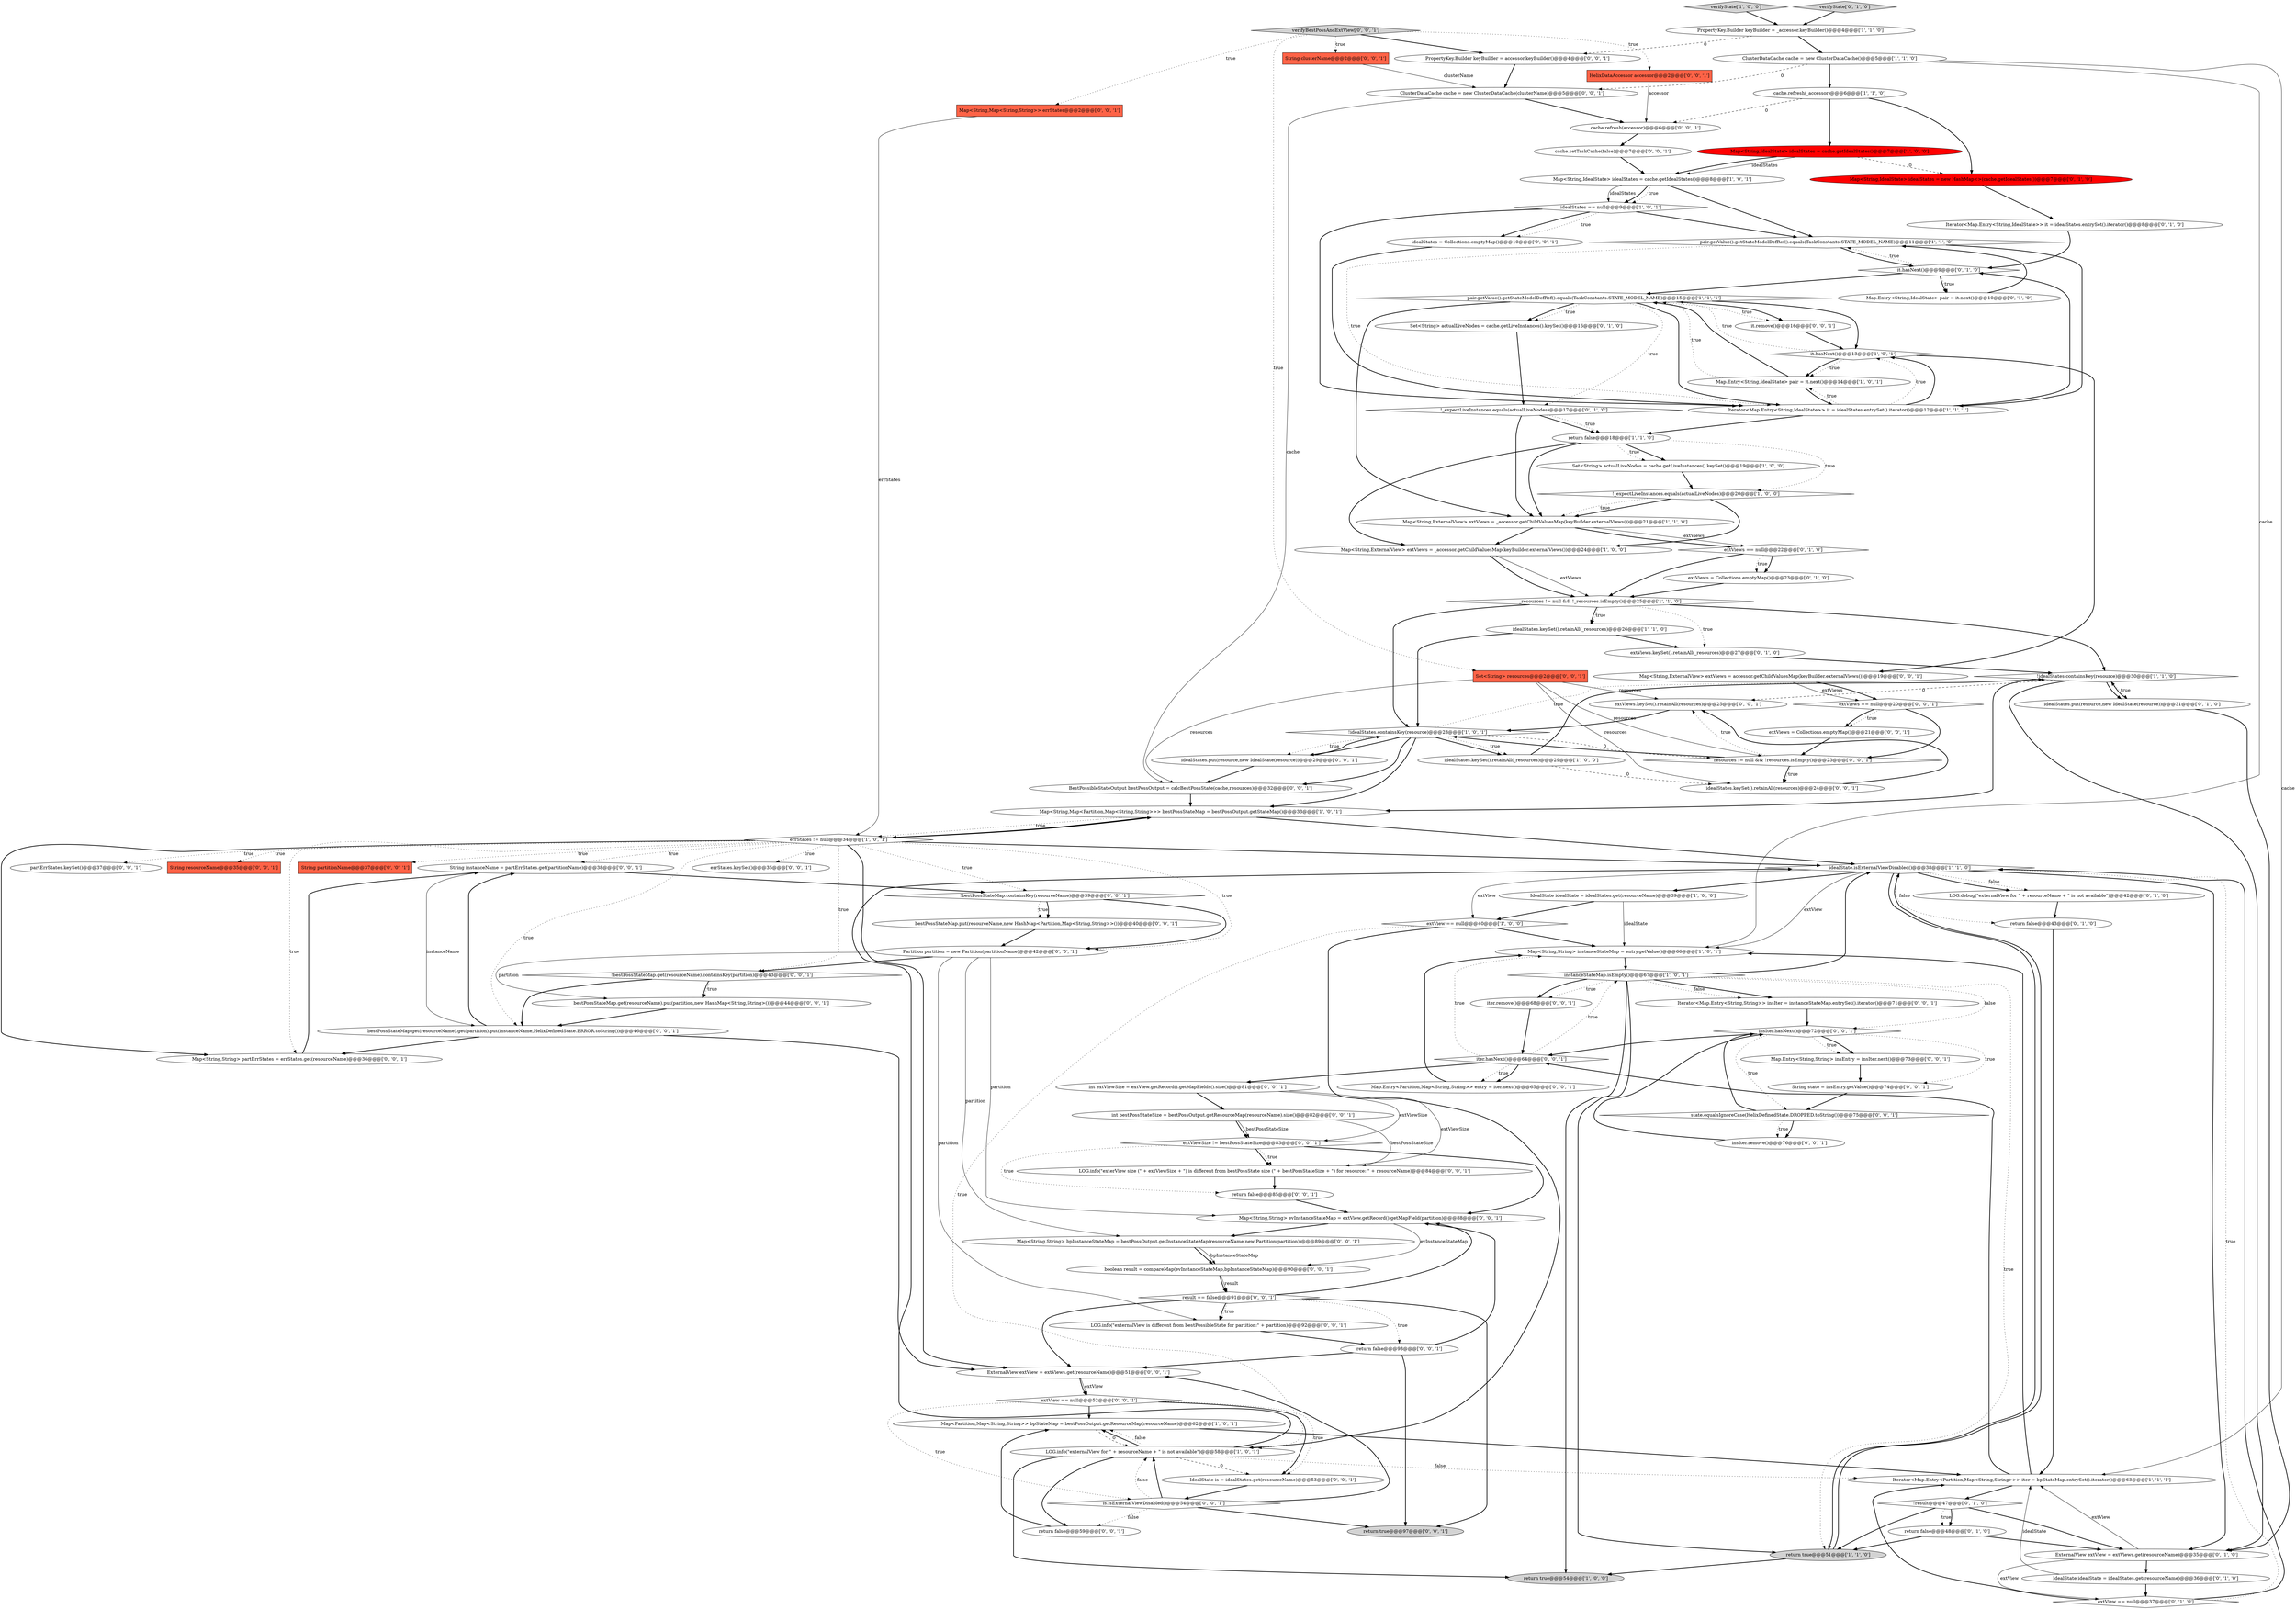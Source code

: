 digraph {
21 [style = filled, label = "idealStates == null@@@9@@@['1', '0', '1']", fillcolor = white, shape = diamond image = "AAA0AAABBB1BBB"];
18 [style = filled, label = "!_expectLiveInstances.equals(actualLiveNodes)@@@20@@@['1', '0', '0']", fillcolor = white, shape = diamond image = "AAA0AAABBB1BBB"];
57 [style = filled, label = "extViewSize != bestPossStateSize@@@83@@@['0', '0', '1']", fillcolor = white, shape = diamond image = "AAA0AAABBB3BBB"];
106 [style = filled, label = "String instanceName = partErrStates.get(partitionName)@@@38@@@['0', '0', '1']", fillcolor = white, shape = ellipse image = "AAA0AAABBB3BBB"];
10 [style = filled, label = "Map<String,String> instanceStateMap = entry.getValue()@@@66@@@['1', '0', '1']", fillcolor = white, shape = ellipse image = "AAA0AAABBB1BBB"];
95 [style = filled, label = "boolean result = compareMap(evInstanceStateMap,bpInstanceStateMap)@@@90@@@['0', '0', '1']", fillcolor = white, shape = ellipse image = "AAA0AAABBB3BBB"];
81 [style = filled, label = "Map.Entry<Partition,Map<String,String>> entry = iter.next()@@@65@@@['0', '0', '1']", fillcolor = white, shape = ellipse image = "AAA0AAABBB3BBB"];
84 [style = filled, label = "insIter.hasNext()@@@72@@@['0', '0', '1']", fillcolor = white, shape = diamond image = "AAA0AAABBB3BBB"];
59 [style = filled, label = "!bestPossStateMap.containsKey(resourceName)@@@39@@@['0', '0', '1']", fillcolor = white, shape = diamond image = "AAA0AAABBB3BBB"];
62 [style = filled, label = "extView == null@@@52@@@['0', '0', '1']", fillcolor = white, shape = diamond image = "AAA0AAABBB3BBB"];
3 [style = filled, label = "return false@@@18@@@['1', '1', '0']", fillcolor = white, shape = ellipse image = "AAA0AAABBB1BBB"];
33 [style = filled, label = "Map<String,Map<Partition,Map<String,String>>> bestPossStateMap = bestPossOutput.getStateMap()@@@33@@@['1', '0', '1']", fillcolor = white, shape = ellipse image = "AAA0AAABBB1BBB"];
37 [style = filled, label = "idealStates.put(resource,new IdealState(resource))@@@31@@@['0', '1', '0']", fillcolor = white, shape = ellipse image = "AAA0AAABBB2BBB"];
71 [style = filled, label = "Map<String,String> bpInstanceStateMap = bestPossOutput.getInstanceStateMap(resourceName,new Partition(partition))@@@89@@@['0', '0', '1']", fillcolor = white, shape = ellipse image = "AAA0AAABBB3BBB"];
42 [style = filled, label = "extViews = Collections.emptyMap()@@@23@@@['0', '1', '0']", fillcolor = white, shape = ellipse image = "AAA0AAABBB2BBB"];
103 [style = filled, label = "resources != null && !resources.isEmpty()@@@23@@@['0', '0', '1']", fillcolor = white, shape = diamond image = "AAA0AAABBB3BBB"];
69 [style = filled, label = "iter.remove()@@@68@@@['0', '0', '1']", fillcolor = white, shape = ellipse image = "AAA0AAABBB3BBB"];
25 [style = filled, label = "Map<String,ExternalView> extViews = _accessor.getChildValuesMap(keyBuilder.externalViews())@@@21@@@['1', '1', '0']", fillcolor = white, shape = ellipse image = "AAA0AAABBB1BBB"];
51 [style = filled, label = "extViews.keySet().retainAll(_resources)@@@27@@@['0', '1', '0']", fillcolor = white, shape = ellipse image = "AAA0AAABBB2BBB"];
83 [style = filled, label = "it.remove()@@@16@@@['0', '0', '1']", fillcolor = white, shape = ellipse image = "AAA0AAABBB3BBB"];
23 [style = filled, label = "pair.getValue().getStateModelDefRef().equals(TaskConstants.STATE_MODEL_NAME)@@@11@@@['1', '1', '0']", fillcolor = white, shape = diamond image = "AAA0AAABBB1BBB"];
108 [style = filled, label = "int bestPossStateSize = bestPossOutput.getResourceMap(resourceName).size()@@@82@@@['0', '0', '1']", fillcolor = white, shape = ellipse image = "AAA0AAABBB3BBB"];
9 [style = filled, label = "Map<Partition,Map<String,String>> bpStateMap = bestPossOutput.getResourceMap(resourceName)@@@62@@@['1', '0', '1']", fillcolor = white, shape = ellipse image = "AAA0AAABBB1BBB"];
4 [style = filled, label = "idealStates.keySet().retainAll(_resources)@@@29@@@['1', '0', '0']", fillcolor = white, shape = ellipse image = "AAA0AAABBB1BBB"];
0 [style = filled, label = "verifyState['1', '0', '0']", fillcolor = lightgray, shape = diamond image = "AAA0AAABBB1BBB"];
105 [style = filled, label = "partErrStates.keySet()@@@37@@@['0', '0', '1']", fillcolor = white, shape = ellipse image = "AAA0AAABBB3BBB"];
14 [style = filled, label = "Map<String,IdealState> idealStates = cache.getIdealStates()@@@7@@@['1', '0', '0']", fillcolor = red, shape = ellipse image = "AAA1AAABBB1BBB"];
101 [style = filled, label = "insIter.remove()@@@76@@@['0', '0', '1']", fillcolor = white, shape = ellipse image = "AAA0AAABBB3BBB"];
65 [style = filled, label = "cache.refresh(accessor)@@@6@@@['0', '0', '1']", fillcolor = white, shape = ellipse image = "AAA0AAABBB3BBB"];
29 [style = filled, label = "return true@@@54@@@['1', '0', '0']", fillcolor = lightgray, shape = ellipse image = "AAA0AAABBB1BBB"];
49 [style = filled, label = "!_expectLiveInstances.equals(actualLiveNodes)@@@17@@@['0', '1', '0']", fillcolor = white, shape = diamond image = "AAA0AAABBB2BBB"];
36 [style = filled, label = "Iterator<Map.Entry<String,IdealState>> it = idealStates.entrySet().iterator()@@@8@@@['0', '1', '0']", fillcolor = white, shape = ellipse image = "AAA0AAABBB2BBB"];
104 [style = filled, label = "String resourceName@@@35@@@['0', '0', '1']", fillcolor = tomato, shape = box image = "AAA0AAABBB3BBB"];
52 [style = filled, label = "String state = insEntry.getValue()@@@74@@@['0', '0', '1']", fillcolor = white, shape = ellipse image = "AAA0AAABBB3BBB"];
47 [style = filled, label = "verifyState['0', '1', '0']", fillcolor = lightgray, shape = diamond image = "AAA0AAABBB2BBB"];
94 [style = filled, label = "ExternalView extView = extViews.get(resourceName)@@@51@@@['0', '0', '1']", fillcolor = white, shape = ellipse image = "AAA0AAABBB3BBB"];
82 [style = filled, label = "Map<String,String> evInstanceStateMap = extView.getRecord().getMapField(partition)@@@88@@@['0', '0', '1']", fillcolor = white, shape = ellipse image = "AAA0AAABBB3BBB"];
2 [style = filled, label = "pair.getValue().getStateModelDefRef().equals(TaskConstants.STATE_MODEL_NAME)@@@15@@@['1', '1', '1']", fillcolor = white, shape = diamond image = "AAA0AAABBB1BBB"];
74 [style = filled, label = "ClusterDataCache cache = new ClusterDataCache(clusterName)@@@5@@@['0', '0', '1']", fillcolor = white, shape = ellipse image = "AAA0AAABBB3BBB"];
91 [style = filled, label = "String partitionName@@@37@@@['0', '0', '1']", fillcolor = tomato, shape = box image = "AAA0AAABBB3BBB"];
77 [style = filled, label = "is.isExternalViewDisabled()@@@54@@@['0', '0', '1']", fillcolor = white, shape = diamond image = "AAA0AAABBB3BBB"];
99 [style = filled, label = "String clusterName@@@2@@@['0', '0', '1']", fillcolor = tomato, shape = box image = "AAA0AAABBB3BBB"];
54 [style = filled, label = "return true@@@97@@@['0', '0', '1']", fillcolor = lightgray, shape = ellipse image = "AAA0AAABBB3BBB"];
43 [style = filled, label = "Set<String> actualLiveNodes = cache.getLiveInstances().keySet()@@@16@@@['0', '1', '0']", fillcolor = white, shape = ellipse image = "AAA0AAABBB2BBB"];
32 [style = filled, label = "return true@@@51@@@['1', '1', '0']", fillcolor = lightgray, shape = ellipse image = "AAA0AAABBB1BBB"];
60 [style = filled, label = "iter.hasNext()@@@64@@@['0', '0', '1']", fillcolor = white, shape = diamond image = "AAA0AAABBB3BBB"];
41 [style = filled, label = "return false@@@43@@@['0', '1', '0']", fillcolor = white, shape = ellipse image = "AAA0AAABBB2BBB"];
22 [style = filled, label = "idealState.isExternalViewDisabled()@@@38@@@['1', '1', '0']", fillcolor = white, shape = diamond image = "AAA0AAABBB1BBB"];
11 [style = filled, label = "_resources != null && !_resources.isEmpty()@@@25@@@['1', '1', '0']", fillcolor = white, shape = diamond image = "AAA0AAABBB1BBB"];
70 [style = filled, label = "cache.setTaskCache(false)@@@7@@@['0', '0', '1']", fillcolor = white, shape = ellipse image = "AAA0AAABBB3BBB"];
68 [style = filled, label = "!bestPossStateMap.get(resourceName).containsKey(partition)@@@43@@@['0', '0', '1']", fillcolor = white, shape = diamond image = "AAA0AAABBB3BBB"];
93 [style = filled, label = "state.equalsIgnoreCase(HelixDefinedState.DROPPED.toString())@@@75@@@['0', '0', '1']", fillcolor = white, shape = diamond image = "AAA0AAABBB3BBB"];
66 [style = filled, label = "extViews = Collections.emptyMap()@@@21@@@['0', '0', '1']", fillcolor = white, shape = ellipse image = "AAA0AAABBB3BBB"];
53 [style = filled, label = "idealStates = Collections.emptyMap()@@@10@@@['0', '0', '1']", fillcolor = white, shape = ellipse image = "AAA0AAABBB3BBB"];
24 [style = filled, label = "instanceStateMap.isEmpty()@@@67@@@['1', '0', '1']", fillcolor = white, shape = diamond image = "AAA0AAABBB1BBB"];
6 [style = filled, label = "ClusterDataCache cache = new ClusterDataCache()@@@5@@@['1', '1', '0']", fillcolor = white, shape = ellipse image = "AAA0AAABBB1BBB"];
16 [style = filled, label = "errStates != null@@@34@@@['1', '0', '1']", fillcolor = white, shape = diamond image = "AAA0AAABBB1BBB"];
102 [style = filled, label = "return false@@@85@@@['0', '0', '1']", fillcolor = white, shape = ellipse image = "AAA0AAABBB3BBB"];
27 [style = filled, label = "cache.refresh(_accessor)@@@6@@@['1', '1', '0']", fillcolor = white, shape = ellipse image = "AAA0AAABBB1BBB"];
40 [style = filled, label = "!result@@@47@@@['0', '1', '0']", fillcolor = white, shape = diamond image = "AAA0AAABBB2BBB"];
45 [style = filled, label = "Map<String,IdealState> idealStates = new HashMap<>(cache.getIdealStates())@@@7@@@['0', '1', '0']", fillcolor = red, shape = ellipse image = "AAA1AAABBB2BBB"];
61 [style = filled, label = "IdealState is = idealStates.get(resourceName)@@@53@@@['0', '0', '1']", fillcolor = white, shape = ellipse image = "AAA0AAABBB3BBB"];
86 [style = filled, label = "bestPossStateMap.get(resourceName).get(partition).put(instanceName,HelixDefinedState.ERROR.toString())@@@46@@@['0', '0', '1']", fillcolor = white, shape = ellipse image = "AAA0AAABBB3BBB"];
80 [style = filled, label = "extViews == null@@@20@@@['0', '0', '1']", fillcolor = white, shape = diamond image = "AAA0AAABBB3BBB"];
87 [style = filled, label = "PropertyKey.Builder keyBuilder = accessor.keyBuilder()@@@4@@@['0', '0', '1']", fillcolor = white, shape = ellipse image = "AAA0AAABBB3BBB"];
44 [style = filled, label = "return false@@@48@@@['0', '1', '0']", fillcolor = white, shape = ellipse image = "AAA0AAABBB2BBB"];
85 [style = filled, label = "Map.Entry<String,String> insEntry = insIter.next()@@@73@@@['0', '0', '1']", fillcolor = white, shape = ellipse image = "AAA0AAABBB3BBB"];
46 [style = filled, label = "extViews == null@@@22@@@['0', '1', '0']", fillcolor = white, shape = diamond image = "AAA0AAABBB2BBB"];
35 [style = filled, label = "Map.Entry<String,IdealState> pair = it.next()@@@10@@@['0', '1', '0']", fillcolor = white, shape = ellipse image = "AAA0AAABBB2BBB"];
79 [style = filled, label = "return false@@@93@@@['0', '0', '1']", fillcolor = white, shape = ellipse image = "AAA0AAABBB3BBB"];
48 [style = filled, label = "IdealState idealState = idealStates.get(resourceName)@@@36@@@['0', '1', '0']", fillcolor = white, shape = ellipse image = "AAA0AAABBB2BBB"];
17 [style = filled, label = "Map.Entry<String,IdealState> pair = it.next()@@@14@@@['1', '0', '1']", fillcolor = white, shape = ellipse image = "AAA0AAABBB1BBB"];
73 [style = filled, label = "LOG.info(\"externalView is different from bestPossibleState for partition:\" + partition)@@@92@@@['0', '0', '1']", fillcolor = white, shape = ellipse image = "AAA0AAABBB3BBB"];
75 [style = filled, label = "errStates.keySet()@@@35@@@['0', '0', '1']", fillcolor = white, shape = ellipse image = "AAA0AAABBB3BBB"];
78 [style = filled, label = "extViews.keySet().retainAll(resources)@@@25@@@['0', '0', '1']", fillcolor = white, shape = ellipse image = "AAA0AAABBB3BBB"];
72 [style = filled, label = "idealStates.put(resource,new IdealState(resource))@@@29@@@['0', '0', '1']", fillcolor = white, shape = ellipse image = "AAA0AAABBB3BBB"];
100 [style = filled, label = "HelixDataAccessor accessor@@@2@@@['0', '0', '1']", fillcolor = tomato, shape = box image = "AAA0AAABBB3BBB"];
8 [style = filled, label = "extView == null@@@40@@@['1', '0', '0']", fillcolor = white, shape = diamond image = "AAA0AAABBB1BBB"];
88 [style = filled, label = "BestPossibleStateOutput bestPossOutput = calcBestPossState(cache,resources)@@@32@@@['0', '0', '1']", fillcolor = white, shape = ellipse image = "AAA0AAABBB3BBB"];
98 [style = filled, label = "Map<String,ExternalView> extViews = accessor.getChildValuesMap(keyBuilder.externalViews())@@@19@@@['0', '0', '1']", fillcolor = white, shape = ellipse image = "AAA0AAABBB3BBB"];
50 [style = filled, label = "it.hasNext()@@@9@@@['0', '1', '0']", fillcolor = white, shape = diamond image = "AAA0AAABBB2BBB"];
67 [style = filled, label = "Partition partition = new Partition(partitionName)@@@42@@@['0', '0', '1']", fillcolor = white, shape = ellipse image = "AAA0AAABBB3BBB"];
15 [style = filled, label = "!idealStates.containsKey(resource)@@@30@@@['1', '1', '0']", fillcolor = white, shape = diamond image = "AAA0AAABBB1BBB"];
34 [style = filled, label = "extView == null@@@37@@@['0', '1', '0']", fillcolor = white, shape = diamond image = "AAA0AAABBB2BBB"];
19 [style = filled, label = "Iterator<Map.Entry<String,IdealState>> it = idealStates.entrySet().iterator()@@@12@@@['1', '1', '1']", fillcolor = white, shape = ellipse image = "AAA0AAABBB1BBB"];
1 [style = filled, label = "Map<String,ExternalView> extViews = _accessor.getChildValuesMap(keyBuilder.externalViews())@@@24@@@['1', '0', '0']", fillcolor = white, shape = ellipse image = "AAA0AAABBB1BBB"];
20 [style = filled, label = "Set<String> actualLiveNodes = cache.getLiveInstances().keySet()@@@19@@@['1', '0', '0']", fillcolor = white, shape = ellipse image = "AAA0AAABBB1BBB"];
38 [style = filled, label = "ExternalView extView = extViews.get(resourceName)@@@35@@@['0', '1', '0']", fillcolor = white, shape = ellipse image = "AAA0AAABBB2BBB"];
90 [style = filled, label = "result == false@@@91@@@['0', '0', '1']", fillcolor = white, shape = diamond image = "AAA0AAABBB3BBB"];
56 [style = filled, label = "idealStates.keySet().retainAll(resources)@@@24@@@['0', '0', '1']", fillcolor = white, shape = ellipse image = "AAA0AAABBB3BBB"];
55 [style = filled, label = "verifyBestPossAndExtView['0', '0', '1']", fillcolor = lightgray, shape = diamond image = "AAA0AAABBB3BBB"];
39 [style = filled, label = "LOG.debug(\"externalView for \" + resourceName + \" is not available\")@@@42@@@['0', '1', '0']", fillcolor = white, shape = ellipse image = "AAA0AAABBB2BBB"];
63 [style = filled, label = "LOG.info(\"exterView size (\" + extViewSize + \") is different from bestPossState size (\" + bestPossStateSize + \") for resource: \" + resourceName)@@@84@@@['0', '0', '1']", fillcolor = white, shape = ellipse image = "AAA0AAABBB3BBB"];
96 [style = filled, label = "int extViewSize = extView.getRecord().getMapFields().size()@@@81@@@['0', '0', '1']", fillcolor = white, shape = ellipse image = "AAA0AAABBB3BBB"];
64 [style = filled, label = "Map<String,String> partErrStates = errStates.get(resourceName)@@@36@@@['0', '0', '1']", fillcolor = white, shape = ellipse image = "AAA0AAABBB3BBB"];
26 [style = filled, label = "LOG.info(\"externalView for \" + resourceName + \" is not available\")@@@58@@@['1', '0', '1']", fillcolor = white, shape = ellipse image = "AAA0AAABBB1BBB"];
89 [style = filled, label = "bestPossStateMap.get(resourceName).put(partition,new HashMap<String,String>())@@@44@@@['0', '0', '1']", fillcolor = white, shape = ellipse image = "AAA0AAABBB3BBB"];
107 [style = filled, label = "Set<String> resources@@@2@@@['0', '0', '1']", fillcolor = tomato, shape = box image = "AAA0AAABBB3BBB"];
13 [style = filled, label = "PropertyKey.Builder keyBuilder = _accessor.keyBuilder()@@@4@@@['1', '1', '0']", fillcolor = white, shape = ellipse image = "AAA0AAABBB1BBB"];
5 [style = filled, label = "Iterator<Map.Entry<Partition,Map<String,String>>> iter = bpStateMap.entrySet().iterator()@@@63@@@['1', '1', '1']", fillcolor = white, shape = ellipse image = "AAA0AAABBB1BBB"];
7 [style = filled, label = "!idealStates.containsKey(resource)@@@28@@@['1', '0', '1']", fillcolor = white, shape = diamond image = "AAA0AAABBB1BBB"];
58 [style = filled, label = "return false@@@59@@@['0', '0', '1']", fillcolor = white, shape = ellipse image = "AAA0AAABBB3BBB"];
97 [style = filled, label = "Map<String,Map<String,String>> errStates@@@2@@@['0', '0', '1']", fillcolor = tomato, shape = box image = "AAA0AAABBB3BBB"];
92 [style = filled, label = "Iterator<Map.Entry<String,String>> insIter = instanceStateMap.entrySet().iterator()@@@71@@@['0', '0', '1']", fillcolor = white, shape = ellipse image = "AAA0AAABBB3BBB"];
12 [style = filled, label = "it.hasNext()@@@13@@@['1', '0', '1']", fillcolor = white, shape = diamond image = "AAA0AAABBB1BBB"];
31 [style = filled, label = "Map<String,IdealState> idealStates = cache.getIdealStates()@@@8@@@['1', '0', '1']", fillcolor = white, shape = ellipse image = "AAA0AAABBB1BBB"];
30 [style = filled, label = "idealStates.keySet().retainAll(_resources)@@@26@@@['1', '1', '0']", fillcolor = white, shape = ellipse image = "AAA0AAABBB1BBB"];
28 [style = filled, label = "IdealState idealState = idealStates.get(resourceName)@@@39@@@['1', '0', '0']", fillcolor = white, shape = ellipse image = "AAA0AAABBB1BBB"];
76 [style = filled, label = "bestPossStateMap.put(resourceName,new HashMap<Partition,Map<String,String>>())@@@40@@@['0', '0', '1']", fillcolor = white, shape = ellipse image = "AAA0AAABBB3BBB"];
60->24 [style = dotted, label="true"];
59->76 [style = dotted, label="true"];
8->10 [style = bold, label=""];
60->81 [style = dotted, label="true"];
32->22 [style = bold, label=""];
55->100 [style = dotted, label="true"];
4->56 [style = dashed, label="0"];
25->1 [style = bold, label=""];
74->65 [style = bold, label=""];
56->78 [style = bold, label=""];
0->13 [style = bold, label=""];
69->60 [style = bold, label=""];
26->5 [style = dotted, label="false"];
11->51 [style = dotted, label="true"];
82->71 [style = bold, label=""];
10->24 [style = bold, label=""];
16->68 [style = dotted, label="true"];
80->103 [style = bold, label=""];
62->61 [style = bold, label=""];
4->15 [style = bold, label=""];
24->32 [style = bold, label=""];
55->97 [style = dotted, label="true"];
93->101 [style = bold, label=""];
26->9 [style = bold, label=""];
16->64 [style = bold, label=""];
77->26 [style = dotted, label="false"];
50->2 [style = bold, label=""];
31->21 [style = bold, label=""];
37->15 [style = bold, label=""];
38->5 [style = solid, label="extView"];
40->38 [style = bold, label=""];
40->44 [style = dotted, label="true"];
98->80 [style = solid, label="extViews"];
58->9 [style = bold, label=""];
1->11 [style = solid, label="extViews"];
67->71 [style = solid, label="partition"];
26->22 [style = bold, label=""];
2->83 [style = bold, label=""];
7->72 [style = bold, label=""];
108->57 [style = bold, label=""];
53->19 [style = bold, label=""];
35->23 [style = bold, label=""];
87->74 [style = bold, label=""];
94->62 [style = solid, label="extView"];
31->21 [style = dotted, label="true"];
78->7 [style = bold, label=""];
57->63 [style = bold, label=""];
26->61 [style = dashed, label="0"];
62->9 [style = bold, label=""];
16->105 [style = dotted, label="true"];
90->73 [style = dotted, label="true"];
95->90 [style = solid, label="result"];
37->38 [style = bold, label=""];
96->57 [style = solid, label="extViewSize"];
106->86 [style = solid, label="instanceName"];
27->45 [style = bold, label=""];
67->68 [style = bold, label=""];
84->85 [style = dotted, label="true"];
6->74 [style = dashed, label="0"];
93->101 [style = dotted, label="true"];
9->5 [style = bold, label=""];
33->16 [style = dotted, label="true"];
17->2 [style = dotted, label="true"];
70->31 [style = bold, label=""];
22->8 [style = solid, label="extView"];
98->80 [style = bold, label=""];
2->25 [style = bold, label=""];
48->34 [style = bold, label=""];
19->3 [style = bold, label=""];
64->106 [style = bold, label=""];
59->67 [style = bold, label=""];
28->10 [style = solid, label="idealState"];
93->84 [style = bold, label=""];
67->73 [style = solid, label="partition"];
57->102 [style = dotted, label="true"];
5->10 [style = bold, label=""];
46->42 [style = bold, label=""];
15->38 [style = bold, label=""];
63->102 [style = bold, label=""];
12->17 [style = dotted, label="true"];
33->16 [style = bold, label=""];
16->94 [style = bold, label=""];
67->82 [style = solid, label="partition"];
71->95 [style = bold, label=""];
21->19 [style = bold, label=""];
19->12 [style = bold, label=""];
97->16 [style = solid, label="errStates"];
19->17 [style = dotted, label="true"];
2->49 [style = dotted, label="true"];
21->53 [style = bold, label=""];
90->79 [style = dotted, label="true"];
83->12 [style = bold, label=""];
60->81 [style = bold, label=""];
12->2 [style = dotted, label="true"];
62->61 [style = dotted, label="true"];
22->32 [style = bold, label=""];
73->79 [style = bold, label=""];
88->33 [style = bold, label=""];
23->19 [style = dotted, label="true"];
57->63 [style = dotted, label="true"];
7->88 [style = bold, label=""];
94->62 [style = bold, label=""];
80->66 [style = dotted, label="true"];
44->38 [style = bold, label=""];
1->11 [style = bold, label=""];
50->35 [style = dotted, label="true"];
22->39 [style = dotted, label="false"];
62->77 [style = dotted, label="true"];
20->18 [style = bold, label=""];
80->66 [style = bold, label=""];
7->33 [style = bold, label=""];
22->38 [style = bold, label=""];
49->25 [style = bold, label=""];
34->22 [style = dotted, label="true"];
90->73 [style = bold, label=""];
17->2 [style = bold, label=""];
18->1 [style = bold, label=""];
16->33 [style = bold, label=""];
6->10 [style = solid, label="cache"];
14->31 [style = solid, label="idealStates"];
30->7 [style = bold, label=""];
44->32 [style = bold, label=""];
3->18 [style = dotted, label="true"];
68->86 [style = bold, label=""];
18->25 [style = bold, label=""];
60->96 [style = bold, label=""];
79->54 [style = bold, label=""];
49->3 [style = bold, label=""];
31->21 [style = solid, label="idealStates"];
90->82 [style = bold, label=""];
39->41 [style = bold, label=""];
92->84 [style = bold, label=""];
27->65 [style = dashed, label="0"];
36->50 [style = bold, label=""];
108->57 [style = solid, label="bestPossStateSize"];
48->5 [style = solid, label="idealState"];
55->87 [style = bold, label=""];
11->30 [style = bold, label=""];
2->43 [style = bold, label=""];
15->33 [style = bold, label=""];
106->59 [style = bold, label=""];
21->23 [style = bold, label=""];
79->94 [style = bold, label=""];
50->23 [style = dotted, label="true"];
24->32 [style = dotted, label="true"];
103->78 [style = dotted, label="true"];
27->14 [style = bold, label=""];
3->1 [style = bold, label=""];
24->69 [style = bold, label=""];
11->30 [style = dotted, label="true"];
7->72 [style = dotted, label="true"];
77->94 [style = bold, label=""];
16->64 [style = dotted, label="true"];
89->86 [style = bold, label=""];
12->17 [style = bold, label=""];
45->36 [style = bold, label=""];
6->5 [style = solid, label="cache"];
19->12 [style = dotted, label="true"];
102->82 [style = bold, label=""];
16->59 [style = dotted, label="true"];
84->60 [style = bold, label=""];
95->90 [style = bold, label=""];
22->28 [style = bold, label=""];
90->54 [style = bold, label=""];
19->50 [style = bold, label=""];
71->95 [style = solid, label="bpInstanceStateMap"];
7->4 [style = bold, label=""];
79->82 [style = bold, label=""];
38->48 [style = bold, label=""];
86->106 [style = bold, label=""];
77->54 [style = bold, label=""];
47->13 [style = bold, label=""];
82->95 [style = solid, label="evInstanceStateMap"];
7->15 [style = dotted, label="true"];
2->83 [style = dotted, label="true"];
6->27 [style = bold, label=""];
96->63 [style = solid, label="extViewSize"];
108->63 [style = solid, label="bestPossStateSize"];
22->10 [style = solid, label="extView"];
77->26 [style = bold, label=""];
76->67 [style = bold, label=""];
84->85 [style = bold, label=""];
42->11 [style = bold, label=""];
7->103 [style = dashed, label="0"];
101->84 [style = bold, label=""];
21->53 [style = dotted, label="true"];
23->19 [style = bold, label=""];
28->8 [style = bold, label=""];
12->98 [style = bold, label=""];
72->88 [style = bold, label=""];
14->31 [style = bold, label=""];
24->69 [style = dotted, label="true"];
14->45 [style = dashed, label="0"];
40->32 [style = bold, label=""];
9->26 [style = dashed, label="0"];
22->39 [style = bold, label=""];
15->37 [style = dotted, label="true"];
81->10 [style = bold, label=""];
16->75 [style = dotted, label="true"];
59->76 [style = bold, label=""];
16->86 [style = dotted, label="true"];
50->35 [style = bold, label=""];
57->82 [style = bold, label=""];
13->6 [style = bold, label=""];
5->40 [style = bold, label=""];
24->84 [style = dotted, label="false"];
15->78 [style = dashed, label="0"];
84->52 [style = dotted, label="true"];
15->37 [style = bold, label=""];
16->104 [style = dotted, label="true"];
33->22 [style = bold, label=""];
86->64 [style = bold, label=""];
40->44 [style = bold, label=""];
23->50 [style = bold, label=""];
103->56 [style = dotted, label="true"];
8->26 [style = dotted, label="true"];
60->10 [style = dotted, label="true"];
26->58 [style = bold, label=""];
2->19 [style = bold, label=""];
31->23 [style = bold, label=""];
107->56 [style = solid, label="resources"];
65->70 [style = bold, label=""];
18->25 [style = dotted, label="true"];
25->46 [style = solid, label="extViews"];
5->60 [style = bold, label=""];
3->25 [style = bold, label=""];
34->5 [style = bold, label=""];
38->34 [style = solid, label="extView"];
26->29 [style = bold, label=""];
2->43 [style = dotted, label="true"];
16->91 [style = dotted, label="true"];
52->93 [style = bold, label=""];
107->78 [style = solid, label="resources"];
74->88 [style = solid, label="cache"];
107->103 [style = solid, label="resources"];
66->103 [style = bold, label=""];
24->92 [style = bold, label=""];
24->29 [style = bold, label=""];
25->46 [style = bold, label=""];
90->94 [style = bold, label=""];
107->88 [style = solid, label="resources"];
103->7 [style = bold, label=""];
16->22 [style = bold, label=""];
72->7 [style = bold, label=""];
24->22 [style = bold, label=""];
68->89 [style = dotted, label="true"];
100->65 [style = solid, label="accessor"];
17->19 [style = bold, label=""];
26->9 [style = dotted, label="false"];
11->15 [style = bold, label=""];
46->11 [style = bold, label=""];
34->22 [style = bold, label=""];
2->12 [style = bold, label=""];
77->58 [style = dotted, label="false"];
32->29 [style = bold, label=""];
30->51 [style = bold, label=""];
61->77 [style = bold, label=""];
3->20 [style = bold, label=""];
85->52 [style = bold, label=""];
86->94 [style = bold, label=""];
24->92 [style = dotted, label="false"];
68->89 [style = bold, label=""];
7->4 [style = dotted, label="true"];
99->74 [style = solid, label="clusterName"];
67->89 [style = solid, label="partition"];
96->108 [style = bold, label=""];
103->56 [style = bold, label=""];
46->42 [style = dotted, label="true"];
43->49 [style = bold, label=""];
84->93 [style = dotted, label="true"];
51->15 [style = bold, label=""];
55->107 [style = dotted, label="true"];
13->87 [style = dashed, label="0"];
22->41 [style = dotted, label="false"];
49->3 [style = dotted, label="true"];
55->99 [style = dotted, label="true"];
16->106 [style = dotted, label="true"];
11->7 [style = bold, label=""];
16->67 [style = dotted, label="true"];
3->20 [style = dotted, label="true"];
41->5 [style = bold, label=""];
8->26 [style = bold, label=""];
}
